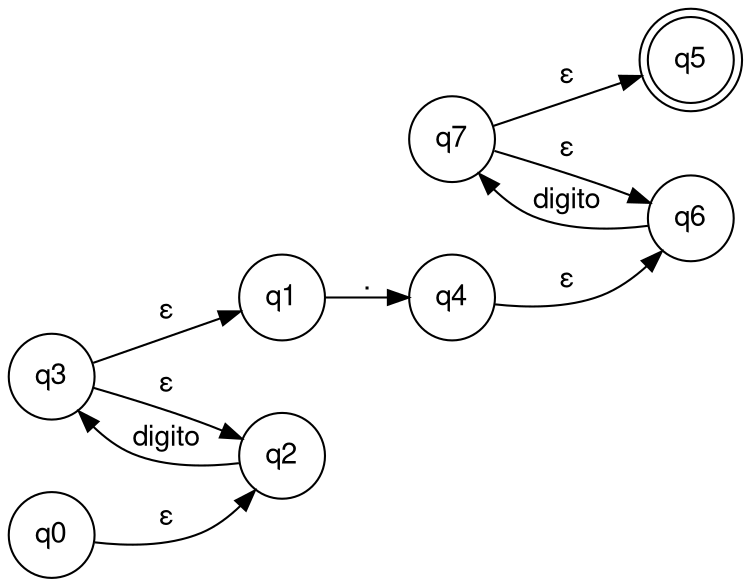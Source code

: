 digraph decimales {
	node [fontname="Helvetica,Arial,sans-serif"]
	edge [fontname="Helvetica,Arial,sans-serif"]
	rankdir=LR;
	node [shape = doublecircle]; q5;
	node [shape = circle];
	q0 -> q2 [label="ε"];
	q1 -> q4 [label="."];
	q2 -> q3 [label="digito"];
	q3 -> q2 [label="ε"];
	q3 -> q1 [label="ε"];
	q4 -> q6 [label="ε"];
	q6 -> q7 [label="digito"];
	q7 -> q6 [label="ε"];
	q7 -> q5 [label="ε"];
}